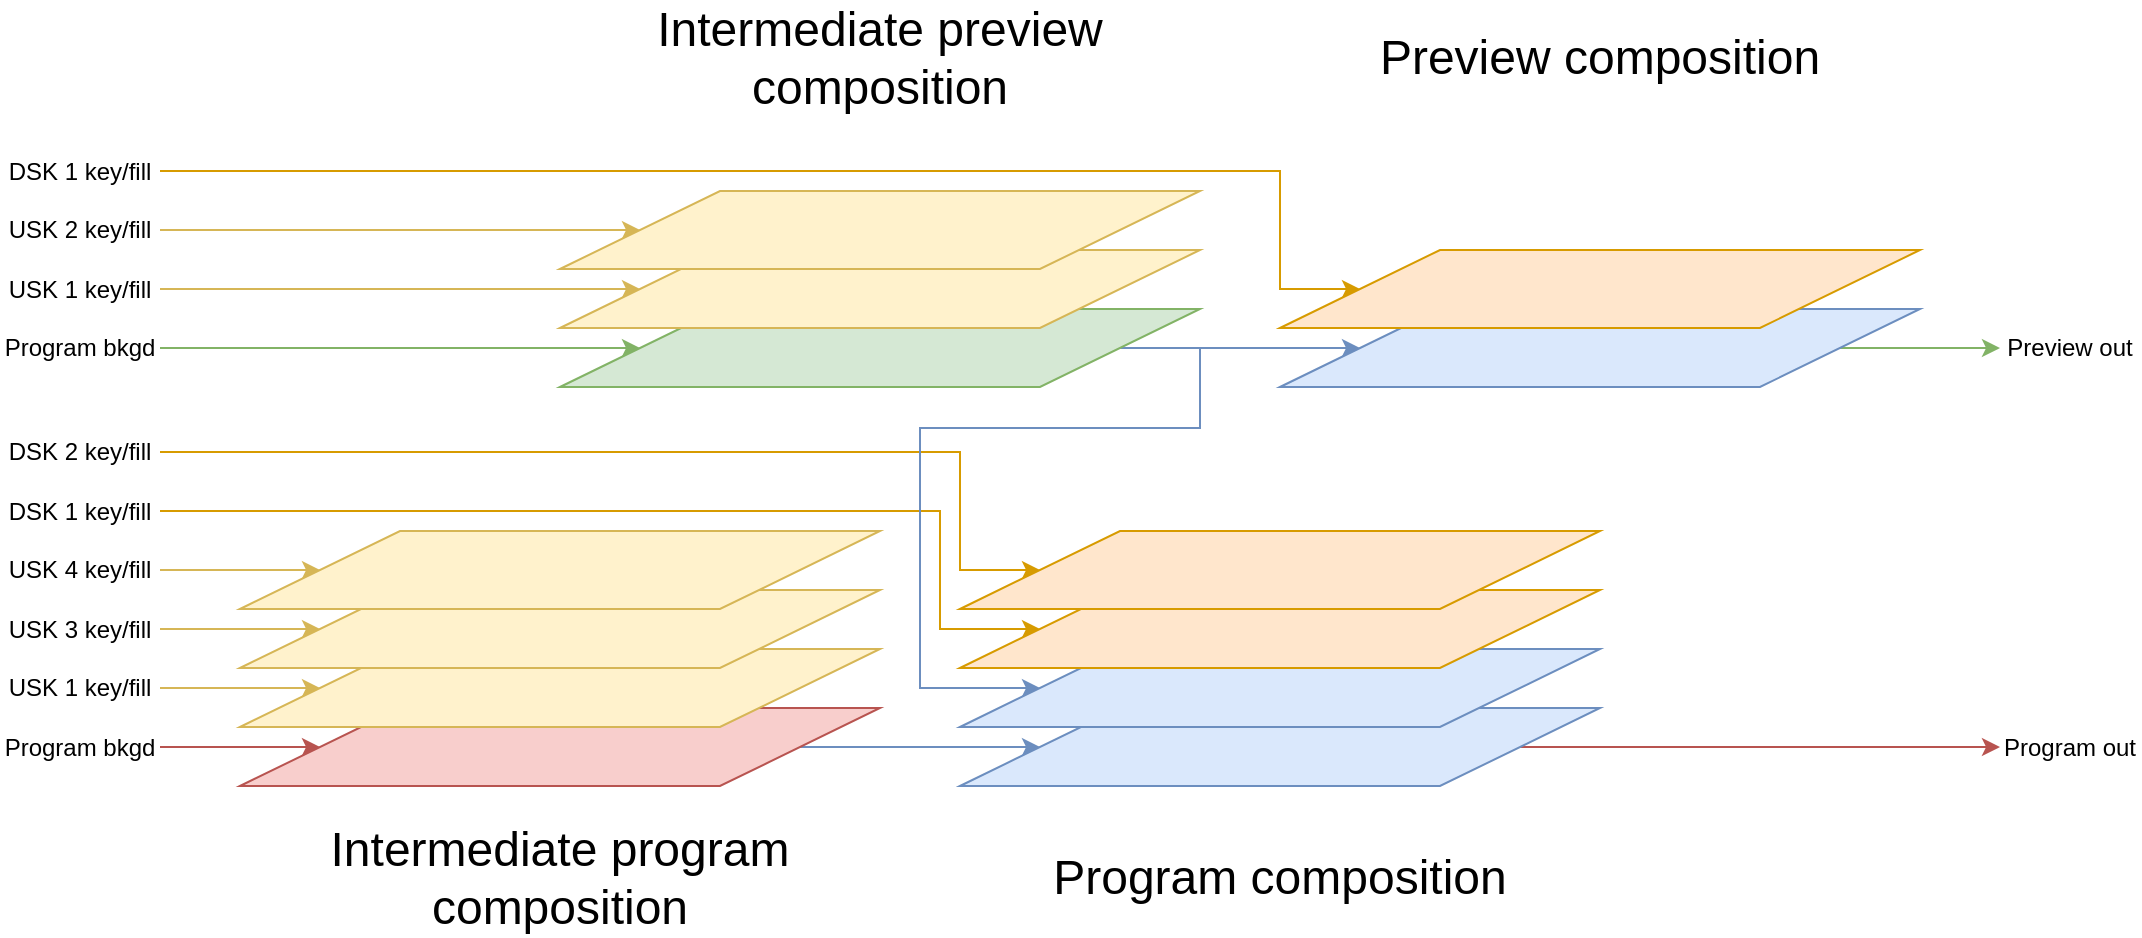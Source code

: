 <mxfile version="14.8.0" type="device"><diagram id="7vcCcI3gHQ0hcI-c3SWr" name="Page-1"><mxGraphModel dx="2031" dy="1134" grid="1" gridSize="10" guides="1" tooltips="1" connect="1" arrows="1" fold="1" page="1" pageScale="1" pageWidth="1169" pageHeight="827" math="0" shadow="0"><root><mxCell id="0"/><mxCell id="1" parent="0"/><mxCell id="h3v5g_r2XoUFb4mNy9PX-72" style="edgeStyle=none;rounded=0;orthogonalLoop=1;jettySize=auto;html=1;entryX=0;entryY=0.5;entryDx=0;entryDy=0;fillColor=#f8cecc;strokeColor=#b85450;exitX=1;exitY=0.5;exitDx=0;exitDy=0;" edge="1" parent="1" source="h3v5g_r2XoUFb4mNy9PX-75" target="h3v5g_r2XoUFb4mNy9PX-70"><mxGeometry relative="1" as="geometry"><mxPoint x="100" y="90" as="sourcePoint"/></mxGeometry></mxCell><mxCell id="h3v5g_r2XoUFb4mNy9PX-76" style="edgeStyle=orthogonalEdgeStyle;rounded=0;orthogonalLoop=1;jettySize=auto;html=1;exitX=1;exitY=0.5;exitDx=0;exitDy=0;entryX=0;entryY=0.5;entryDx=0;entryDy=0;fontSize=24;fillColor=#dae8fc;strokeColor=#6c8ebf;" edge="1" parent="1" source="h3v5g_r2XoUFb4mNy9PX-1" target="h3v5g_r2XoUFb4mNy9PX-75"><mxGeometry relative="1" as="geometry"/></mxCell><mxCell id="h3v5g_r2XoUFb4mNy9PX-1" value="" style="shape=parallelogram;perimeter=parallelogramPerimeter;whiteSpace=wrap;html=1;fixedSize=1;size=80;fillColor=#f8cecc;strokeColor=#b85450;" vertex="1" parent="1"><mxGeometry x="160" y="640" width="320" height="39" as="geometry"/></mxCell><mxCell id="h3v5g_r2XoUFb4mNy9PX-21" style="edgeStyle=orthogonalEdgeStyle;rounded=0;orthogonalLoop=1;jettySize=auto;html=1;exitX=1;exitY=0.5;exitDx=0;exitDy=0;entryX=0;entryY=0.5;entryDx=0;entryDy=0;fillColor=#fff2cc;strokeColor=#d6b656;" edge="1" parent="1" source="h3v5g_r2XoUFb4mNy9PX-8" target="h3v5g_r2XoUFb4mNy9PX-47"><mxGeometry relative="1" as="geometry"><mxPoint x="215" y="540.5" as="targetPoint"/></mxGeometry></mxCell><mxCell id="h3v5g_r2XoUFb4mNy9PX-8" value="USK 3 key/fill" style="text;html=1;strokeColor=none;fillColor=none;align=center;verticalAlign=middle;whiteSpace=wrap;rounded=0;" vertex="1" parent="1"><mxGeometry x="40" y="590.5" width="80" height="20" as="geometry"/></mxCell><mxCell id="h3v5g_r2XoUFb4mNy9PX-19" style="edgeStyle=orthogonalEdgeStyle;rounded=0;orthogonalLoop=1;jettySize=auto;html=1;exitX=1;exitY=0.5;exitDx=0;exitDy=0;entryX=0;entryY=0.5;entryDx=0;entryDy=0;fillColor=#f8cecc;strokeColor=#b85450;" edge="1" parent="1" source="h3v5g_r2XoUFb4mNy9PX-9" target="h3v5g_r2XoUFb4mNy9PX-1"><mxGeometry relative="1" as="geometry"/></mxCell><mxCell id="h3v5g_r2XoUFb4mNy9PX-9" value="Program bkgd" style="text;html=1;strokeColor=none;fillColor=none;align=center;verticalAlign=middle;whiteSpace=wrap;rounded=0;" vertex="1" parent="1"><mxGeometry x="40" y="649.5" width="80" height="20" as="geometry"/></mxCell><mxCell id="h3v5g_r2XoUFb4mNy9PX-20" style="edgeStyle=orthogonalEdgeStyle;rounded=0;orthogonalLoop=1;jettySize=auto;html=1;exitX=1;exitY=0.5;exitDx=0;exitDy=0;entryX=0;entryY=0.5;entryDx=0;entryDy=0;fillColor=#fff2cc;strokeColor=#d6b656;" edge="1" parent="1" source="h3v5g_r2XoUFb4mNy9PX-10" target="h3v5g_r2XoUFb4mNy9PX-46"><mxGeometry relative="1" as="geometry"><mxPoint x="215" y="610" as="targetPoint"/></mxGeometry></mxCell><mxCell id="h3v5g_r2XoUFb4mNy9PX-10" value="USK 1 key/fill" style="text;html=1;strokeColor=none;fillColor=none;align=center;verticalAlign=middle;whiteSpace=wrap;rounded=0;" vertex="1" parent="1"><mxGeometry x="40" y="620" width="80" height="20" as="geometry"/></mxCell><mxCell id="h3v5g_r2XoUFb4mNy9PX-23" style="edgeStyle=orthogonalEdgeStyle;rounded=0;orthogonalLoop=1;jettySize=auto;html=1;exitX=1;exitY=0.5;exitDx=0;exitDy=0;entryX=0;entryY=0.5;entryDx=0;entryDy=0;fillColor=#fff2cc;strokeColor=#d6b656;" edge="1" parent="1" source="h3v5g_r2XoUFb4mNy9PX-16" target="h3v5g_r2XoUFb4mNy9PX-48"><mxGeometry relative="1" as="geometry"><mxPoint x="215" y="489.5" as="targetPoint"/></mxGeometry></mxCell><mxCell id="h3v5g_r2XoUFb4mNy9PX-16" value="USK 4 key/fill" style="text;html=1;strokeColor=none;fillColor=none;align=center;verticalAlign=middle;whiteSpace=wrap;rounded=0;" vertex="1" parent="1"><mxGeometry x="40" y="561" width="80" height="20" as="geometry"/></mxCell><mxCell id="h3v5g_r2XoUFb4mNy9PX-24" style="edgeStyle=orthogonalEdgeStyle;rounded=0;orthogonalLoop=1;jettySize=auto;html=1;exitX=1;exitY=0.5;exitDx=0;exitDy=0;entryX=0;entryY=0.5;entryDx=0;entryDy=0;fillColor=#ffe6cc;strokeColor=#d79b00;" edge="1" parent="1" source="h3v5g_r2XoUFb4mNy9PX-17" target="h3v5g_r2XoUFb4mNy9PX-78"><mxGeometry relative="1" as="geometry"><mxPoint x="200" y="541.5" as="targetPoint"/><Array as="points"><mxPoint x="510" y="542"/><mxPoint x="510" y="601"/></Array></mxGeometry></mxCell><mxCell id="h3v5g_r2XoUFb4mNy9PX-17" value="DSK 1 key/fill" style="text;html=1;strokeColor=none;fillColor=none;align=center;verticalAlign=middle;whiteSpace=wrap;rounded=0;" vertex="1" parent="1"><mxGeometry x="40" y="531.5" width="80" height="20" as="geometry"/></mxCell><mxCell id="h3v5g_r2XoUFb4mNy9PX-25" style="edgeStyle=orthogonalEdgeStyle;rounded=0;orthogonalLoop=1;jettySize=auto;html=1;exitX=1;exitY=0.5;exitDx=0;exitDy=0;entryX=0;entryY=0.5;entryDx=0;entryDy=0;fillColor=#ffe6cc;strokeColor=#d79b00;" edge="1" parent="1" source="h3v5g_r2XoUFb4mNy9PX-18" target="h3v5g_r2XoUFb4mNy9PX-79"><mxGeometry relative="1" as="geometry"><mxPoint x="200" y="512" as="targetPoint"/><Array as="points"><mxPoint x="520" y="512"/><mxPoint x="520" y="571"/></Array></mxGeometry></mxCell><mxCell id="h3v5g_r2XoUFb4mNy9PX-18" value="DSK 2 key/fill" style="text;html=1;strokeColor=none;fillColor=none;align=center;verticalAlign=middle;whiteSpace=wrap;rounded=0;" vertex="1" parent="1"><mxGeometry x="40" y="502" width="80" height="20" as="geometry"/></mxCell><mxCell id="h3v5g_r2XoUFb4mNy9PX-46" value="" style="shape=parallelogram;perimeter=parallelogramPerimeter;whiteSpace=wrap;html=1;fixedSize=1;size=80;fillColor=#fff2cc;strokeColor=#d6b656;" vertex="1" parent="1"><mxGeometry x="160" y="610.5" width="320" height="39" as="geometry"/></mxCell><mxCell id="h3v5g_r2XoUFb4mNy9PX-47" value="" style="shape=parallelogram;perimeter=parallelogramPerimeter;whiteSpace=wrap;html=1;fixedSize=1;size=80;fillColor=#fff2cc;strokeColor=#d6b656;" vertex="1" parent="1"><mxGeometry x="160" y="581" width="320" height="39" as="geometry"/></mxCell><mxCell id="h3v5g_r2XoUFb4mNy9PX-48" value="" style="shape=parallelogram;perimeter=parallelogramPerimeter;whiteSpace=wrap;html=1;fixedSize=1;size=80;fillColor=#fff2cc;strokeColor=#d6b656;" vertex="1" parent="1"><mxGeometry x="160" y="551.5" width="320" height="39" as="geometry"/></mxCell><mxCell id="h3v5g_r2XoUFb4mNy9PX-71" style="edgeStyle=none;rounded=0;orthogonalLoop=1;jettySize=auto;html=1;entryX=0;entryY=0.5;entryDx=0;entryDy=0;fillColor=#d5e8d4;strokeColor=#82b366;exitX=1;exitY=0.5;exitDx=0;exitDy=0;" edge="1" parent="1" source="h3v5g_r2XoUFb4mNy9PX-83" target="h3v5g_r2XoUFb4mNy9PX-69"><mxGeometry relative="1" as="geometry"><mxPoint x="650" y="150" as="sourcePoint"/></mxGeometry></mxCell><mxCell id="h3v5g_r2XoUFb4mNy9PX-80" style="edgeStyle=orthogonalEdgeStyle;rounded=0;orthogonalLoop=1;jettySize=auto;html=1;exitX=1;exitY=0.5;exitDx=0;exitDy=0;entryX=0;entryY=0.5;entryDx=0;entryDy=0;fontSize=24;fillColor=#dae8fc;strokeColor=#6c8ebf;" edge="1" parent="1" source="h3v5g_r2XoUFb4mNy9PX-51" target="h3v5g_r2XoUFb4mNy9PX-77"><mxGeometry relative="1" as="geometry"><Array as="points"><mxPoint x="640" y="460"/><mxPoint x="640" y="500"/><mxPoint x="500" y="500"/><mxPoint x="500" y="630"/></Array></mxGeometry></mxCell><mxCell id="h3v5g_r2XoUFb4mNy9PX-84" style="edgeStyle=orthogonalEdgeStyle;rounded=0;orthogonalLoop=1;jettySize=auto;html=1;exitX=1;exitY=0.5;exitDx=0;exitDy=0;entryX=0;entryY=0.5;entryDx=0;entryDy=0;fontSize=24;fillColor=#dae8fc;strokeColor=#6c8ebf;" edge="1" parent="1" source="h3v5g_r2XoUFb4mNy9PX-51" target="h3v5g_r2XoUFb4mNy9PX-83"><mxGeometry relative="1" as="geometry"/></mxCell><mxCell id="h3v5g_r2XoUFb4mNy9PX-51" value="" style="shape=parallelogram;perimeter=parallelogramPerimeter;whiteSpace=wrap;html=1;fixedSize=1;size=80;fillColor=#d5e8d4;strokeColor=#82b366;" vertex="1" parent="1"><mxGeometry x="320" y="440.5" width="320" height="39" as="geometry"/></mxCell><mxCell id="h3v5g_r2XoUFb4mNy9PX-52" style="edgeStyle=orthogonalEdgeStyle;rounded=0;orthogonalLoop=1;jettySize=auto;html=1;exitX=1;exitY=0.5;exitDx=0;exitDy=0;entryX=0;entryY=0.5;entryDx=0;entryDy=0;fillColor=#fff2cc;strokeColor=#d6b656;" edge="1" parent="1" source="h3v5g_r2XoUFb4mNy9PX-53" target="h3v5g_r2XoUFb4mNy9PX-65"><mxGeometry relative="1" as="geometry"><mxPoint x="375" y="341" as="targetPoint"/></mxGeometry></mxCell><mxCell id="h3v5g_r2XoUFb4mNy9PX-53" value="USK 2 key/fill" style="text;html=1;strokeColor=none;fillColor=none;align=center;verticalAlign=middle;whiteSpace=wrap;rounded=0;" vertex="1" parent="1"><mxGeometry x="40" y="391" width="80" height="20" as="geometry"/></mxCell><mxCell id="h3v5g_r2XoUFb4mNy9PX-54" style="edgeStyle=orthogonalEdgeStyle;rounded=0;orthogonalLoop=1;jettySize=auto;html=1;exitX=1;exitY=0.5;exitDx=0;exitDy=0;entryX=0;entryY=0.5;entryDx=0;entryDy=0;fillColor=#d5e8d4;strokeColor=#82b366;" edge="1" parent="1" source="h3v5g_r2XoUFb4mNy9PX-55" target="h3v5g_r2XoUFb4mNy9PX-51"><mxGeometry relative="1" as="geometry"/></mxCell><mxCell id="h3v5g_r2XoUFb4mNy9PX-55" value="Program bkgd" style="text;html=1;strokeColor=none;fillColor=none;align=center;verticalAlign=middle;whiteSpace=wrap;rounded=0;" vertex="1" parent="1"><mxGeometry x="40" y="450" width="80" height="20" as="geometry"/></mxCell><mxCell id="h3v5g_r2XoUFb4mNy9PX-56" style="edgeStyle=orthogonalEdgeStyle;rounded=0;orthogonalLoop=1;jettySize=auto;html=1;exitX=1;exitY=0.5;exitDx=0;exitDy=0;entryX=0;entryY=0.5;entryDx=0;entryDy=0;fillColor=#fff2cc;strokeColor=#d6b656;" edge="1" parent="1" source="h3v5g_r2XoUFb4mNy9PX-57" target="h3v5g_r2XoUFb4mNy9PX-64"><mxGeometry relative="1" as="geometry"><mxPoint x="375" y="410.5" as="targetPoint"/></mxGeometry></mxCell><mxCell id="h3v5g_r2XoUFb4mNy9PX-57" value="USK 1 key/fill" style="text;html=1;strokeColor=none;fillColor=none;align=center;verticalAlign=middle;whiteSpace=wrap;rounded=0;" vertex="1" parent="1"><mxGeometry x="40" y="420.5" width="80" height="20" as="geometry"/></mxCell><mxCell id="h3v5g_r2XoUFb4mNy9PX-60" style="edgeStyle=orthogonalEdgeStyle;rounded=0;orthogonalLoop=1;jettySize=auto;html=1;exitX=1;exitY=0.5;exitDx=0;exitDy=0;entryX=0;entryY=0.5;entryDx=0;entryDy=0;fillColor=#ffe6cc;strokeColor=#d79b00;" edge="1" parent="1" source="h3v5g_r2XoUFb4mNy9PX-61" target="h3v5g_r2XoUFb4mNy9PX-67"><mxGeometry relative="1" as="geometry"><mxPoint x="375" y="351.5" as="targetPoint"/><Array as="points"><mxPoint x="680" y="372"/><mxPoint x="680" y="431"/></Array></mxGeometry></mxCell><mxCell id="h3v5g_r2XoUFb4mNy9PX-61" value="DSK 1 key/fill" style="text;html=1;strokeColor=none;fillColor=none;align=center;verticalAlign=middle;whiteSpace=wrap;rounded=0;" vertex="1" parent="1"><mxGeometry x="40" y="361.5" width="80" height="20" as="geometry"/></mxCell><mxCell id="h3v5g_r2XoUFb4mNy9PX-64" value="" style="shape=parallelogram;perimeter=parallelogramPerimeter;whiteSpace=wrap;html=1;fixedSize=1;size=80;fillColor=#fff2cc;strokeColor=#d6b656;" vertex="1" parent="1"><mxGeometry x="320" y="411" width="320" height="39" as="geometry"/></mxCell><mxCell id="h3v5g_r2XoUFb4mNy9PX-65" value="" style="shape=parallelogram;perimeter=parallelogramPerimeter;whiteSpace=wrap;html=1;fixedSize=1;size=80;fillColor=#fff2cc;strokeColor=#d6b656;" vertex="1" parent="1"><mxGeometry x="320" y="381.5" width="320" height="39" as="geometry"/></mxCell><mxCell id="h3v5g_r2XoUFb4mNy9PX-69" value="Preview out" style="text;html=1;strokeColor=none;fillColor=none;align=center;verticalAlign=middle;whiteSpace=wrap;rounded=0;" vertex="1" parent="1"><mxGeometry x="1040" y="450" width="70" height="20" as="geometry"/></mxCell><mxCell id="h3v5g_r2XoUFb4mNy9PX-70" value="Program out" style="text;html=1;strokeColor=none;fillColor=none;align=center;verticalAlign=middle;whiteSpace=wrap;rounded=0;" vertex="1" parent="1"><mxGeometry x="1040" y="649.5" width="70" height="20" as="geometry"/></mxCell><mxCell id="h3v5g_r2XoUFb4mNy9PX-73" value="Intermediate preview composition" style="text;html=1;strokeColor=none;fillColor=none;align=center;verticalAlign=middle;whiteSpace=wrap;rounded=0;fontSize=24;" vertex="1" parent="1"><mxGeometry x="362" y="290" width="236" height="50" as="geometry"/></mxCell><mxCell id="h3v5g_r2XoUFb4mNy9PX-74" value="Intermediate program composition" style="text;html=1;strokeColor=none;fillColor=none;align=center;verticalAlign=middle;whiteSpace=wrap;rounded=0;fontSize=24;" vertex="1" parent="1"><mxGeometry x="202" y="700" width="236" height="50" as="geometry"/></mxCell><mxCell id="h3v5g_r2XoUFb4mNy9PX-75" value="" style="shape=parallelogram;perimeter=parallelogramPerimeter;whiteSpace=wrap;html=1;fixedSize=1;size=80;fillColor=#dae8fc;strokeColor=#6c8ebf;" vertex="1" parent="1"><mxGeometry x="520" y="640" width="320" height="39" as="geometry"/></mxCell><mxCell id="h3v5g_r2XoUFb4mNy9PX-77" value="" style="shape=parallelogram;perimeter=parallelogramPerimeter;whiteSpace=wrap;html=1;fixedSize=1;size=80;fillColor=#dae8fc;strokeColor=#6c8ebf;" vertex="1" parent="1"><mxGeometry x="520" y="610.5" width="320" height="39" as="geometry"/></mxCell><mxCell id="h3v5g_r2XoUFb4mNy9PX-78" value="" style="shape=parallelogram;perimeter=parallelogramPerimeter;whiteSpace=wrap;html=1;fixedSize=1;size=80;fillColor=#ffe6cc;strokeColor=#d79b00;" vertex="1" parent="1"><mxGeometry x="520" y="581" width="320" height="39" as="geometry"/></mxCell><mxCell id="h3v5g_r2XoUFb4mNy9PX-79" value="" style="shape=parallelogram;perimeter=parallelogramPerimeter;whiteSpace=wrap;html=1;fixedSize=1;size=80;fillColor=#ffe6cc;strokeColor=#d79b00;" vertex="1" parent="1"><mxGeometry x="520" y="551.5" width="320" height="39" as="geometry"/></mxCell><mxCell id="h3v5g_r2XoUFb4mNy9PX-82" value="Program composition" style="text;html=1;strokeColor=none;fillColor=none;align=center;verticalAlign=middle;whiteSpace=wrap;rounded=0;fontSize=24;" vertex="1" parent="1"><mxGeometry x="562" y="700" width="236" height="50" as="geometry"/></mxCell><mxCell id="h3v5g_r2XoUFb4mNy9PX-83" value="" style="shape=parallelogram;perimeter=parallelogramPerimeter;whiteSpace=wrap;html=1;fixedSize=1;size=80;fillColor=#dae8fc;strokeColor=#6c8ebf;" vertex="1" parent="1"><mxGeometry x="680" y="440.5" width="320" height="39" as="geometry"/></mxCell><mxCell id="h3v5g_r2XoUFb4mNy9PX-67" value="" style="shape=parallelogram;perimeter=parallelogramPerimeter;whiteSpace=wrap;html=1;fixedSize=1;size=80;fillColor=#ffe6cc;strokeColor=#d79b00;" vertex="1" parent="1"><mxGeometry x="680" y="411" width="320" height="39" as="geometry"/></mxCell><mxCell id="h3v5g_r2XoUFb4mNy9PX-85" value="Preview composition" style="text;html=1;strokeColor=none;fillColor=none;align=center;verticalAlign=middle;whiteSpace=wrap;rounded=0;fontSize=24;" vertex="1" parent="1"><mxGeometry x="722" y="290" width="236" height="50" as="geometry"/></mxCell></root></mxGraphModel></diagram></mxfile>